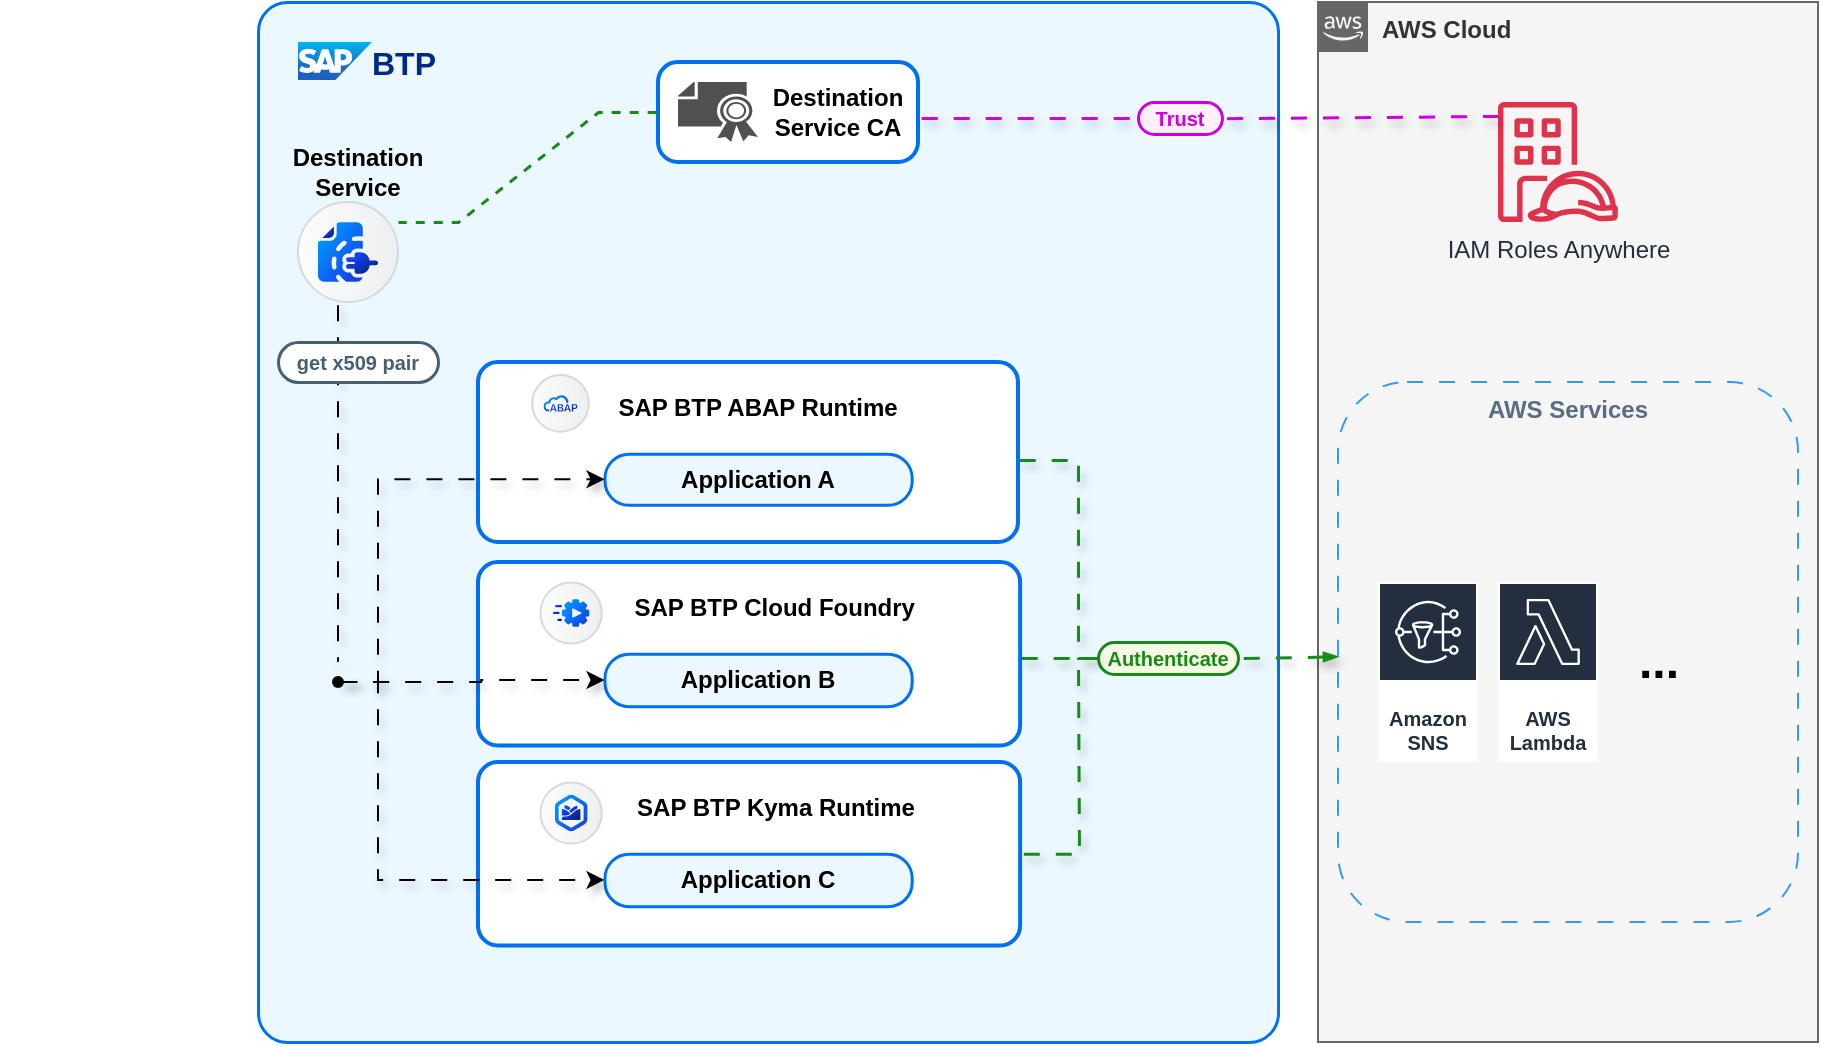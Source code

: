 <mxfile version="26.2.2">
  <diagram name="Page-1" id="D2mkemK1pfjjcZlUskxY">
    <mxGraphModel dx="1020" dy="2364" grid="1" gridSize="10" guides="0" tooltips="1" connect="1" arrows="1" fold="1" page="1" pageScale="1" pageWidth="1100" pageHeight="850" math="0" shadow="0">
      <root>
        <mxCell id="0" />
        <mxCell id="1" parent="0" />
        <mxCell id="FTVYmsemLhQfNNow4BaC-95" style="edgeStyle=orthogonalEdgeStyle;rounded=0;orthogonalLoop=1;jettySize=auto;html=1;exitX=0.5;exitY=1;exitDx=0;exitDy=0;fontFamily=Helvetica;fontSize=15;fontColor=#595959;strokeColor=#595959;strokeWidth=2;" parent="1" edge="1">
          <mxGeometry relative="1" as="geometry">
            <mxPoint x="549.014" y="-1270.5" as="sourcePoint" />
            <mxPoint x="549.014" y="-1270.5" as="targetPoint" />
          </mxGeometry>
        </mxCell>
        <mxCell id="FTVYmsemLhQfNNow4BaC-108" style="edgeStyle=none;rounded=0;orthogonalLoop=1;jettySize=auto;html=1;entryX=0;entryY=0.5;entryDx=0;entryDy=0;dashed=1;startArrow=classic;startFill=1;endArrow=classic;endFill=1;strokeColor=#C0399F;strokeWidth=1;fontSize=16;" parent="1" edge="1">
          <mxGeometry relative="1" as="geometry">
            <mxPoint x="30" y="-1550" as="sourcePoint" />
            <mxPoint x="30" y="-1550" as="targetPoint" />
          </mxGeometry>
        </mxCell>
        <mxCell id="6BNfL55N-zPbYAa_lblD-5" value="" style="rounded=1;whiteSpace=wrap;html=1;strokeColor=#0070F2;fillColor=#EBF8FF;arcSize=29;absoluteArcSize=1;strokeWidth=1.5;" parent="1" vertex="1">
          <mxGeometry x="150" y="-1660" width="510" height="520" as="geometry" />
        </mxCell>
        <mxCell id="6BNfL55N-zPbYAa_lblD-6" value="BTP" style="image;image=img/lib/sap/SAP_Logo.svg;editableCssRules=.*;part=1;verticalLabelPosition=middle;labelBackgroundColor=none;verticalAlign=middle;imageAspect=0;labelPosition=right;align=left;fontSize=16;fontStyle=1;spacingLeft=0;fontColor=#002A86;spacing=0;" parent="6BNfL55N-zPbYAa_lblD-5" vertex="1">
          <mxGeometry width="37" height="19" relative="1" as="geometry">
            <mxPoint x="20" y="20" as="offset" />
          </mxGeometry>
        </mxCell>
        <mxCell id="6BNfL55N-zPbYAa_lblD-1" value="" style="shape=mxgraph.sap.icon;labelPosition=center;verticalLabelPosition=bottom;align=center;verticalAlign=top;strokeWidth=1;strokeColor=#D5DADD;fillColor=#EDEFF0;gradientColor=#FCFCFC;gradientDirection=west;aspect=fixed;SAPIcon=SAP_Destination_service;fontStyle=1" parent="6BNfL55N-zPbYAa_lblD-5" vertex="1">
          <mxGeometry x="20" y="100" width="50" height="50" as="geometry" />
        </mxCell>
        <mxCell id="6BNfL55N-zPbYAa_lblD-52" value="" style="group" parent="6BNfL55N-zPbYAa_lblD-5" vertex="1" connectable="0">
          <mxGeometry x="110" y="180" width="271.06" height="191.76" as="geometry" />
        </mxCell>
        <mxCell id="6BNfL55N-zPbYAa_lblD-7" value="" style="strokeColor=#0070F2;shadow=0;strokeWidth=2;rounded=1;absoluteArcSize=1;arcSize=20;" parent="6BNfL55N-zPbYAa_lblD-52" vertex="1">
          <mxGeometry width="270" height="90" as="geometry" />
        </mxCell>
        <mxCell id="6BNfL55N-zPbYAa_lblD-43" value="" style="shape=mxgraph.sap.icon;labelPosition=center;verticalLabelPosition=bottom;align=center;verticalAlign=top;strokeWidth=1;strokeColor=#D5DADD;fillColor=#EDEFF0;gradientColor=#FCFCFC;gradientDirection=west;aspect=fixed;SAPIcon=SAP_BTP,_ABAP_environment" parent="6BNfL55N-zPbYAa_lblD-52" vertex="1">
          <mxGeometry x="27.106" y="6.554" width="28.294" height="28.294" as="geometry" />
        </mxCell>
        <mxCell id="6BNfL55N-zPbYAa_lblD-44" value="&lt;b&gt;Application A&lt;/b&gt;" style="rounded=1;whiteSpace=wrap;html=1;strokeColor=#0070F2;fillColor=#EBF8FF;arcSize=24;absoluteArcSize=1;imageWidth=64;imageHeight=64;strokeWidth=1.5;" parent="6BNfL55N-zPbYAa_lblD-52" vertex="1">
          <mxGeometry x="63.251" y="45.881" width="153.597" height="25.489" as="geometry" />
        </mxCell>
        <mxCell id="6BNfL55N-zPbYAa_lblD-50" value="&lt;b&gt;SAP BTP ABAP Runtime&lt;/b&gt;" style="text;html=1;align=center;verticalAlign=middle;whiteSpace=wrap;rounded=0;" parent="6BNfL55N-zPbYAa_lblD-52" vertex="1">
          <mxGeometry x="54.212" y="13.109" width="171.671" height="19.663" as="geometry" />
        </mxCell>
        <mxCell id="6BNfL55N-zPbYAa_lblD-64" value="" style="group" parent="6BNfL55N-zPbYAa_lblD-52" vertex="1" connectable="0">
          <mxGeometry y="99.998" width="271.06" height="91.762" as="geometry" />
        </mxCell>
        <mxCell id="6BNfL55N-zPbYAa_lblD-65" value="" style="strokeColor=#0070F2;shadow=0;strokeWidth=2;rounded=1;absoluteArcSize=1;arcSize=20;" parent="6BNfL55N-zPbYAa_lblD-64" vertex="1">
          <mxGeometry width="271.06" height="91.762" as="geometry" />
        </mxCell>
        <mxCell id="6BNfL55N-zPbYAa_lblD-67" value="&lt;b&gt;Application B&lt;/b&gt;" style="rounded=1;whiteSpace=wrap;html=1;strokeColor=#0070F2;fillColor=#EBF8FF;arcSize=24;absoluteArcSize=1;imageWidth=64;imageHeight=64;strokeWidth=1.5;" parent="6BNfL55N-zPbYAa_lblD-64" vertex="1">
          <mxGeometry x="63.247" y="45.881" width="153.601" height="26.218" as="geometry" />
        </mxCell>
        <mxCell id="6BNfL55N-zPbYAa_lblD-68" value="&lt;b&gt;SAP BTP Cloud Foundry&amp;nbsp;&lt;/b&gt;" style="text;html=1;align=center;verticalAlign=middle;whiteSpace=wrap;rounded=0;" parent="6BNfL55N-zPbYAa_lblD-64" vertex="1">
          <mxGeometry x="62.552" y="13.112" width="173.76" height="19.668" as="geometry" />
        </mxCell>
        <mxCell id="6BNfL55N-zPbYAa_lblD-49" value="" style="shape=mxgraph.sap.icon;labelPosition=center;verticalLabelPosition=bottom;align=center;verticalAlign=top;strokeWidth=1;strokeColor=#D5DADD;fillColor=#EDEFF0;gradientColor=#FCFCFC;gradientDirection=west;aspect=fixed;SAPIcon=SAP_BTP,_Cloud_Foundry_runtime" parent="6BNfL55N-zPbYAa_lblD-64" vertex="1">
          <mxGeometry x="31.276" y="10.196" width="30.587" height="30.587" as="geometry" />
        </mxCell>
        <mxCell id="6BNfL55N-zPbYAa_lblD-69" value="" style="group" parent="6BNfL55N-zPbYAa_lblD-5" vertex="1" connectable="0">
          <mxGeometry x="110" y="380" width="271.06" height="91.76" as="geometry" />
        </mxCell>
        <mxCell id="6BNfL55N-zPbYAa_lblD-70" value="" style="strokeColor=#0070F2;shadow=0;strokeWidth=2;rounded=1;absoluteArcSize=1;arcSize=20;" parent="6BNfL55N-zPbYAa_lblD-69" vertex="1">
          <mxGeometry width="271.06" height="91.76" as="geometry" />
        </mxCell>
        <mxCell id="6BNfL55N-zPbYAa_lblD-72" value="&lt;b&gt;Application C&lt;/b&gt;" style="rounded=1;whiteSpace=wrap;html=1;strokeColor=#0070F2;fillColor=#EBF8FF;arcSize=24;absoluteArcSize=1;imageWidth=64;imageHeight=64;strokeWidth=1.5;" parent="6BNfL55N-zPbYAa_lblD-69" vertex="1">
          <mxGeometry x="63.247" y="45.88" width="153.601" height="26.217" as="geometry" />
        </mxCell>
        <mxCell id="6BNfL55N-zPbYAa_lblD-73" value="&lt;b&gt;SAP BTP Kyma Runtime&lt;/b&gt;" style="text;html=1;align=center;verticalAlign=middle;whiteSpace=wrap;rounded=0;" parent="6BNfL55N-zPbYAa_lblD-69" vertex="1">
          <mxGeometry x="62.552" y="13.109" width="171.671" height="19.663" as="geometry" />
        </mxCell>
        <mxCell id="6BNfL55N-zPbYAa_lblD-74" value="" style="shape=mxgraph.sap.icon;labelPosition=center;verticalLabelPosition=bottom;align=center;verticalAlign=top;strokeWidth=1;strokeColor=#D5DADD;fillColor=#EDEFF0;gradientColor=#FCFCFC;gradientDirection=west;aspect=fixed;SAPIcon=SAP_BTP,_Kyma_runtime" parent="6BNfL55N-zPbYAa_lblD-69" vertex="1">
          <mxGeometry x="31.276" y="10.196" width="30.587" height="30.587" as="geometry" />
        </mxCell>
        <mxCell id="6BNfL55N-zPbYAa_lblD-132" value="" style="group" parent="6BNfL55N-zPbYAa_lblD-5" vertex="1" connectable="0">
          <mxGeometry x="200" y="30" width="130" height="50" as="geometry" />
        </mxCell>
        <mxCell id="6BNfL55N-zPbYAa_lblD-113" value="" style="strokeColor=#0070F2;shadow=0;strokeWidth=2;rounded=1;absoluteArcSize=1;arcSize=20;fontStyle=1" parent="6BNfL55N-zPbYAa_lblD-132" vertex="1">
          <mxGeometry width="130" height="50" as="geometry" />
        </mxCell>
        <mxCell id="6BNfL55N-zPbYAa_lblD-131" value="" style="group" parent="6BNfL55N-zPbYAa_lblD-132" vertex="1" connectable="0">
          <mxGeometry x="10" y="10" width="110" height="30" as="geometry" />
        </mxCell>
        <mxCell id="6BNfL55N-zPbYAa_lblD-117" value="" style="sketch=0;pointerEvents=1;shadow=0;dashed=0;html=1;strokeColor=none;fillColor=#505050;labelPosition=center;verticalLabelPosition=bottom;verticalAlign=top;outlineConnect=0;align=center;shape=mxgraph.office.security.certificate;" parent="6BNfL55N-zPbYAa_lblD-131" vertex="1">
          <mxGeometry width="40" height="30" as="geometry" />
        </mxCell>
        <mxCell id="6BNfL55N-zPbYAa_lblD-118" value="&lt;b&gt;Destination Service CA&lt;/b&gt;" style="text;html=1;align=center;verticalAlign=middle;whiteSpace=wrap;rounded=0;" parent="6BNfL55N-zPbYAa_lblD-131" vertex="1">
          <mxGeometry x="50" width="60" height="30" as="geometry" />
        </mxCell>
        <mxCell id="6BNfL55N-zPbYAa_lblD-158" value="&lt;p style=&quot;line-height: 114%;&quot;&gt;&lt;font color=&quot;#cc00dc&quot; size=&quot;1&quot;&gt;&lt;b style=&quot;&quot;&gt;Trust&lt;/b&gt;&lt;/font&gt;&lt;/p&gt;" style="rounded=1;whiteSpace=wrap;html=1;arcSize=50;strokeColor=#CC00DC;fillColor=#fff0fa;fontColor=#266f3a;strokeWidth=1.5;" parent="6BNfL55N-zPbYAa_lblD-5" vertex="1">
          <mxGeometry x="440" y="50" width="41.99" height="16" as="geometry" />
        </mxCell>
        <mxCell id="6BNfL55N-zPbYAa_lblD-159" value="" style="endArrow=none;html=1;rounded=0;entryX=0;entryY=0.5;entryDx=0;entryDy=0;strokeColor=#cc00dc;strokeWidth=1.5;flowAnimation=1;shadow=1;" parent="6BNfL55N-zPbYAa_lblD-5" target="6BNfL55N-zPbYAa_lblD-158" edge="1">
          <mxGeometry width="50" height="50" relative="1" as="geometry">
            <mxPoint x="330" y="58" as="sourcePoint" />
            <mxPoint x="440" y="48" as="targetPoint" />
          </mxGeometry>
        </mxCell>
        <mxCell id="6BNfL55N-zPbYAa_lblD-163" value="Destination Service" style="text;html=1;align=center;verticalAlign=middle;whiteSpace=wrap;rounded=0;fontStyle=1" parent="6BNfL55N-zPbYAa_lblD-5" vertex="1">
          <mxGeometry x="20" y="70" width="60" height="30" as="geometry" />
        </mxCell>
        <mxCell id="6BNfL55N-zPbYAa_lblD-267" value="" style="endArrow=none;html=1;strokeColor=#188918;bendable=1;rounded=0;endFill=0;endSize=4;edgeStyle=entityRelationEdgeStyle;startArrow=none;startFill=0;startSize=4;jumpStyle=none;jumpSize=0;targetPerimeterSpacing=15;dashed=1;strokeWidth=1.5;entryX=0;entryY=0.5;entryDx=0;entryDy=0;flowAnimation=1;" parent="6BNfL55N-zPbYAa_lblD-5" target="6BNfL55N-zPbYAa_lblD-113" edge="1">
          <mxGeometry width="50" height="50" relative="1" as="geometry">
            <mxPoint x="70" y="110" as="sourcePoint" />
            <mxPoint x="190" y="110" as="targetPoint" />
            <Array as="points">
              <mxPoint x="80" y="130" />
            </Array>
          </mxGeometry>
        </mxCell>
        <mxCell id="6BNfL55N-zPbYAa_lblD-275" value="&lt;p style=&quot;line-height: 114%;&quot;&gt;&lt;font size=&quot;1&quot; color=&quot;#188918&quot;&gt;&lt;b&gt;Authenticate&lt;/b&gt;&lt;/font&gt;&lt;/p&gt;" style="rounded=1;whiteSpace=wrap;html=1;arcSize=50;strokeColor=#188918;fillColor=#f5fae5;fontColor=#266f3a;strokeWidth=1.5;" parent="6BNfL55N-zPbYAa_lblD-5" vertex="1">
          <mxGeometry x="420" y="320" width="70" height="16" as="geometry" />
        </mxCell>
        <mxCell id="6BNfL55N-zPbYAa_lblD-276" value="" style="endArrow=none;html=1;rounded=0;entryX=0;entryY=0.5;entryDx=0;entryDy=0;strokeColor=#178b1b;strokeWidth=1.5;flowAnimation=1;shadow=1;" parent="6BNfL55N-zPbYAa_lblD-5" target="6BNfL55N-zPbYAa_lblD-275" edge="1">
          <mxGeometry width="50" height="50" relative="1" as="geometry">
            <mxPoint x="380" y="328" as="sourcePoint" />
            <mxPoint x="440" y="318" as="targetPoint" />
          </mxGeometry>
        </mxCell>
        <mxCell id="6BNfL55N-zPbYAa_lblD-279" value="" style="endArrow=none;html=1;rounded=0;entryX=0;entryY=0.5;entryDx=0;entryDy=0;strokeColor=#178b1b;strokeWidth=1.5;edgeStyle=orthogonalEdgeStyle;flowAnimation=1;shadow=1;" parent="6BNfL55N-zPbYAa_lblD-5" target="6BNfL55N-zPbYAa_lblD-275" edge="1">
          <mxGeometry width="50" height="50" relative="1" as="geometry">
            <mxPoint x="380" y="228" as="sourcePoint" />
            <mxPoint x="420" y="228" as="targetPoint" />
            <Array as="points">
              <mxPoint x="380" y="229" />
              <mxPoint x="410" y="229" />
              <mxPoint x="410" y="328" />
            </Array>
          </mxGeometry>
        </mxCell>
        <mxCell id="PtYt7lvKfpzourR0MFkW-32" style="edgeStyle=orthogonalEdgeStyle;rounded=0;orthogonalLoop=1;jettySize=auto;html=1;flowAnimation=1;shadow=1;" parent="6BNfL55N-zPbYAa_lblD-5" source="PtYt7lvKfpzourR0MFkW-22" target="6BNfL55N-zPbYAa_lblD-67" edge="1">
          <mxGeometry relative="1" as="geometry" />
        </mxCell>
        <mxCell id="PtYt7lvKfpzourR0MFkW-33" style="edgeStyle=orthogonalEdgeStyle;rounded=0;orthogonalLoop=1;jettySize=auto;html=1;entryX=0;entryY=0.5;entryDx=0;entryDy=0;flowAnimation=1;shadow=1;" parent="6BNfL55N-zPbYAa_lblD-5" source="PtYt7lvKfpzourR0MFkW-22" target="6BNfL55N-zPbYAa_lblD-44" edge="1">
          <mxGeometry relative="1" as="geometry">
            <Array as="points">
              <mxPoint x="60" y="340" />
              <mxPoint x="60" y="239" />
            </Array>
          </mxGeometry>
        </mxCell>
        <mxCell id="PtYt7lvKfpzourR0MFkW-34" style="edgeStyle=orthogonalEdgeStyle;rounded=0;orthogonalLoop=1;jettySize=auto;html=1;entryX=0;entryY=0.5;entryDx=0;entryDy=0;flowAnimation=1;shadow=1;" parent="6BNfL55N-zPbYAa_lblD-5" source="PtYt7lvKfpzourR0MFkW-22" target="6BNfL55N-zPbYAa_lblD-72" edge="1">
          <mxGeometry relative="1" as="geometry">
            <Array as="points">
              <mxPoint x="60" y="340" />
              <mxPoint x="60" y="439" />
            </Array>
          </mxGeometry>
        </mxCell>
        <mxCell id="PtYt7lvKfpzourR0MFkW-22" value="" style="shape=waypoint;sketch=0;fillStyle=solid;size=6;pointerEvents=1;points=[];fillColor=none;resizable=0;rotatable=0;perimeter=centerPerimeter;snapToPoint=1;" parent="6BNfL55N-zPbYAa_lblD-5" vertex="1">
          <mxGeometry x="30" y="330" width="20" height="20" as="geometry" />
        </mxCell>
        <mxCell id="PtYt7lvKfpzourR0MFkW-25" style="edgeStyle=orthogonalEdgeStyle;rounded=0;orthogonalLoop=1;jettySize=auto;html=1;entryX=0.85;entryY=0.9;entryDx=0;entryDy=0;entryPerimeter=0;endArrow=none;startFill=0;flowAnimation=1;shadow=1;" parent="6BNfL55N-zPbYAa_lblD-5" edge="1">
          <mxGeometry relative="1" as="geometry">
            <mxPoint x="40" y="150" as="sourcePoint" />
            <mxPoint x="40" y="330" as="targetPoint" />
            <Array as="points">
              <mxPoint x="40" y="190" />
              <mxPoint x="40" y="190" />
            </Array>
          </mxGeometry>
        </mxCell>
        <mxCell id="PtYt7lvKfpzourR0MFkW-29" value="&lt;font size=&quot;1&quot; color=&quot;#475f75&quot;&gt;&lt;b style=&quot;&quot;&gt;get x509 pair&lt;/b&gt;&lt;/font&gt;" style="rounded=1;whiteSpace=wrap;html=1;arcSize=50;strokeColor=#475f75;fillColor=default;strokeWidth=1.5;perimeterSpacing=0;" parent="6BNfL55N-zPbYAa_lblD-5" vertex="1">
          <mxGeometry x="10" y="170" width="80" height="20" as="geometry" />
        </mxCell>
        <mxCell id="6BNfL55N-zPbYAa_lblD-9" value="&lt;b&gt;AWS Cloud&lt;/b&gt;" style="points=[[0,0],[0.25,0],[0.5,0],[0.75,0],[1,0],[1,0.25],[1,0.5],[1,0.75],[1,1],[0.75,1],[0.5,1],[0.25,1],[0,1],[0,0.75],[0,0.5],[0,0.25]];outlineConnect=0;html=1;whiteSpace=wrap;fontSize=12;fontStyle=0;container=1;pointerEvents=0;collapsible=0;recursiveResize=0;shape=mxgraph.aws4.group;grIcon=mxgraph.aws4.group_aws_cloud_alt;strokeColor=#666666;fillColor=#f5f5f5;verticalAlign=top;align=left;spacingLeft=30;fontColor=#333333;dashed=0;" parent="1" vertex="1">
          <mxGeometry x="680" y="-1660" width="250" height="520" as="geometry" />
        </mxCell>
        <mxCell id="6BNfL55N-zPbYAa_lblD-10" value="IAM Roles Anywhere" style="sketch=0;outlineConnect=0;fontColor=#232F3E;gradientColor=none;fillColor=#DD344C;strokeColor=none;dashed=0;verticalLabelPosition=bottom;verticalAlign=top;align=center;html=1;fontSize=12;fontStyle=0;aspect=fixed;pointerEvents=1;shape=mxgraph.aws4.identity_access_management_iam_roles_anywhere;" parent="6BNfL55N-zPbYAa_lblD-9" vertex="1">
          <mxGeometry x="90" y="50" width="60" height="60" as="geometry" />
        </mxCell>
        <mxCell id="6BNfL55N-zPbYAa_lblD-97" value="Amazon SNS" style="sketch=0;outlineConnect=0;fontColor=#232F3E;gradientColor=none;strokeColor=#ffffff;fillColor=#232F3E;dashed=0;verticalLabelPosition=middle;verticalAlign=bottom;align=center;html=1;whiteSpace=wrap;fontSize=10;fontStyle=1;spacing=3;shape=mxgraph.aws4.productIcon;prIcon=mxgraph.aws4.sns;" parent="6BNfL55N-zPbYAa_lblD-9" vertex="1">
          <mxGeometry x="30" y="290" width="50" height="90" as="geometry" />
        </mxCell>
        <mxCell id="6BNfL55N-zPbYAa_lblD-100" value="AWS Lambda" style="sketch=0;outlineConnect=0;fontColor=#232F3E;gradientColor=none;strokeColor=#ffffff;fillColor=#232F3E;dashed=0;verticalLabelPosition=middle;verticalAlign=bottom;align=center;html=1;whiteSpace=wrap;fontSize=10;fontStyle=1;spacing=3;shape=mxgraph.aws4.productIcon;prIcon=mxgraph.aws4.lambda;" parent="6BNfL55N-zPbYAa_lblD-9" vertex="1">
          <mxGeometry x="90" y="290" width="50" height="90" as="geometry" />
        </mxCell>
        <mxCell id="6BNfL55N-zPbYAa_lblD-101" value="&lt;b&gt;AWS Services&lt;/b&gt;" style="fillColor=none;strokeColor=#3399FF;dashed=1;verticalAlign=top;fontStyle=0;fontColor=#5A6C86;whiteSpace=wrap;html=1;dashPattern=8 8;rounded=1;glass=0;" parent="6BNfL55N-zPbYAa_lblD-9" vertex="1">
          <mxGeometry x="10" y="190" width="230" height="270" as="geometry" />
        </mxCell>
        <mxCell id="6BNfL55N-zPbYAa_lblD-109" value="..." style="text;strokeColor=none;fillColor=none;html=1;fontSize=24;fontStyle=1;verticalAlign=middle;align=center;" parent="6BNfL55N-zPbYAa_lblD-9" vertex="1">
          <mxGeometry x="120" y="310" width="100" height="40" as="geometry" />
        </mxCell>
        <mxCell id="6BNfL55N-zPbYAa_lblD-160" value="" style="endArrow=none;html=1;rounded=0;strokeColor=#cc00dc;strokeWidth=1.5;exitX=1.015;exitY=0.505;exitDx=0;exitDy=0;exitPerimeter=0;endFill=1;endSize=4;startSize=4;startFill=0;flowAnimation=1;shadow=1;" parent="1" source="6BNfL55N-zPbYAa_lblD-158" edge="1">
          <mxGeometry width="50" height="50" relative="1" as="geometry">
            <mxPoint x="585" y="-1602.05" as="sourcePoint" />
            <mxPoint x="770" y="-1603" as="targetPoint" />
          </mxGeometry>
        </mxCell>
        <mxCell id="6BNfL55N-zPbYAa_lblD-277" value="" style="endArrow=blockThin;html=1;rounded=0;strokeColor=#178b1b;strokeWidth=1.5;exitX=1.015;exitY=0.505;exitDx=0;exitDy=0;exitPerimeter=0;endFill=1;endSize=4;startSize=4;flowAnimation=1;shadow=1;" parent="1" source="6BNfL55N-zPbYAa_lblD-275" target="6BNfL55N-zPbYAa_lblD-101" edge="1">
          <mxGeometry width="50" height="50" relative="1" as="geometry">
            <mxPoint x="615" y="-1332.05" as="sourcePoint" />
            <mxPoint x="655" y="-1332.05" as="targetPoint" />
          </mxGeometry>
        </mxCell>
        <mxCell id="6BNfL55N-zPbYAa_lblD-281" value="" style="endArrow=none;html=1;rounded=0;strokeColor=#178b1b;strokeWidth=1.5;exitX=1;exitY=0.5;exitDx=0;exitDy=0;endFill=1;endSize=4;startSize=4;edgeStyle=orthogonalEdgeStyle;startFill=0;flowAnimation=1;shadow=1;" parent="1" source="6BNfL55N-zPbYAa_lblD-70" edge="1">
          <mxGeometry width="50" height="50" relative="1" as="geometry">
            <mxPoint x="670" y="-1312" as="sourcePoint" />
            <mxPoint x="560" y="-1330" as="targetPoint" />
          </mxGeometry>
        </mxCell>
        <mxCell id="PtYt7lvKfpzourR0MFkW-10" style="edgeStyle=orthogonalEdgeStyle;rounded=0;orthogonalLoop=1;jettySize=auto;html=1;exitX=0.625;exitY=1;exitDx=0;exitDy=0;exitPerimeter=0;" parent="1" source="6BNfL55N-zPbYAa_lblD-1" edge="1">
          <mxGeometry relative="1" as="geometry" />
        </mxCell>
      </root>
    </mxGraphModel>
  </diagram>
</mxfile>
